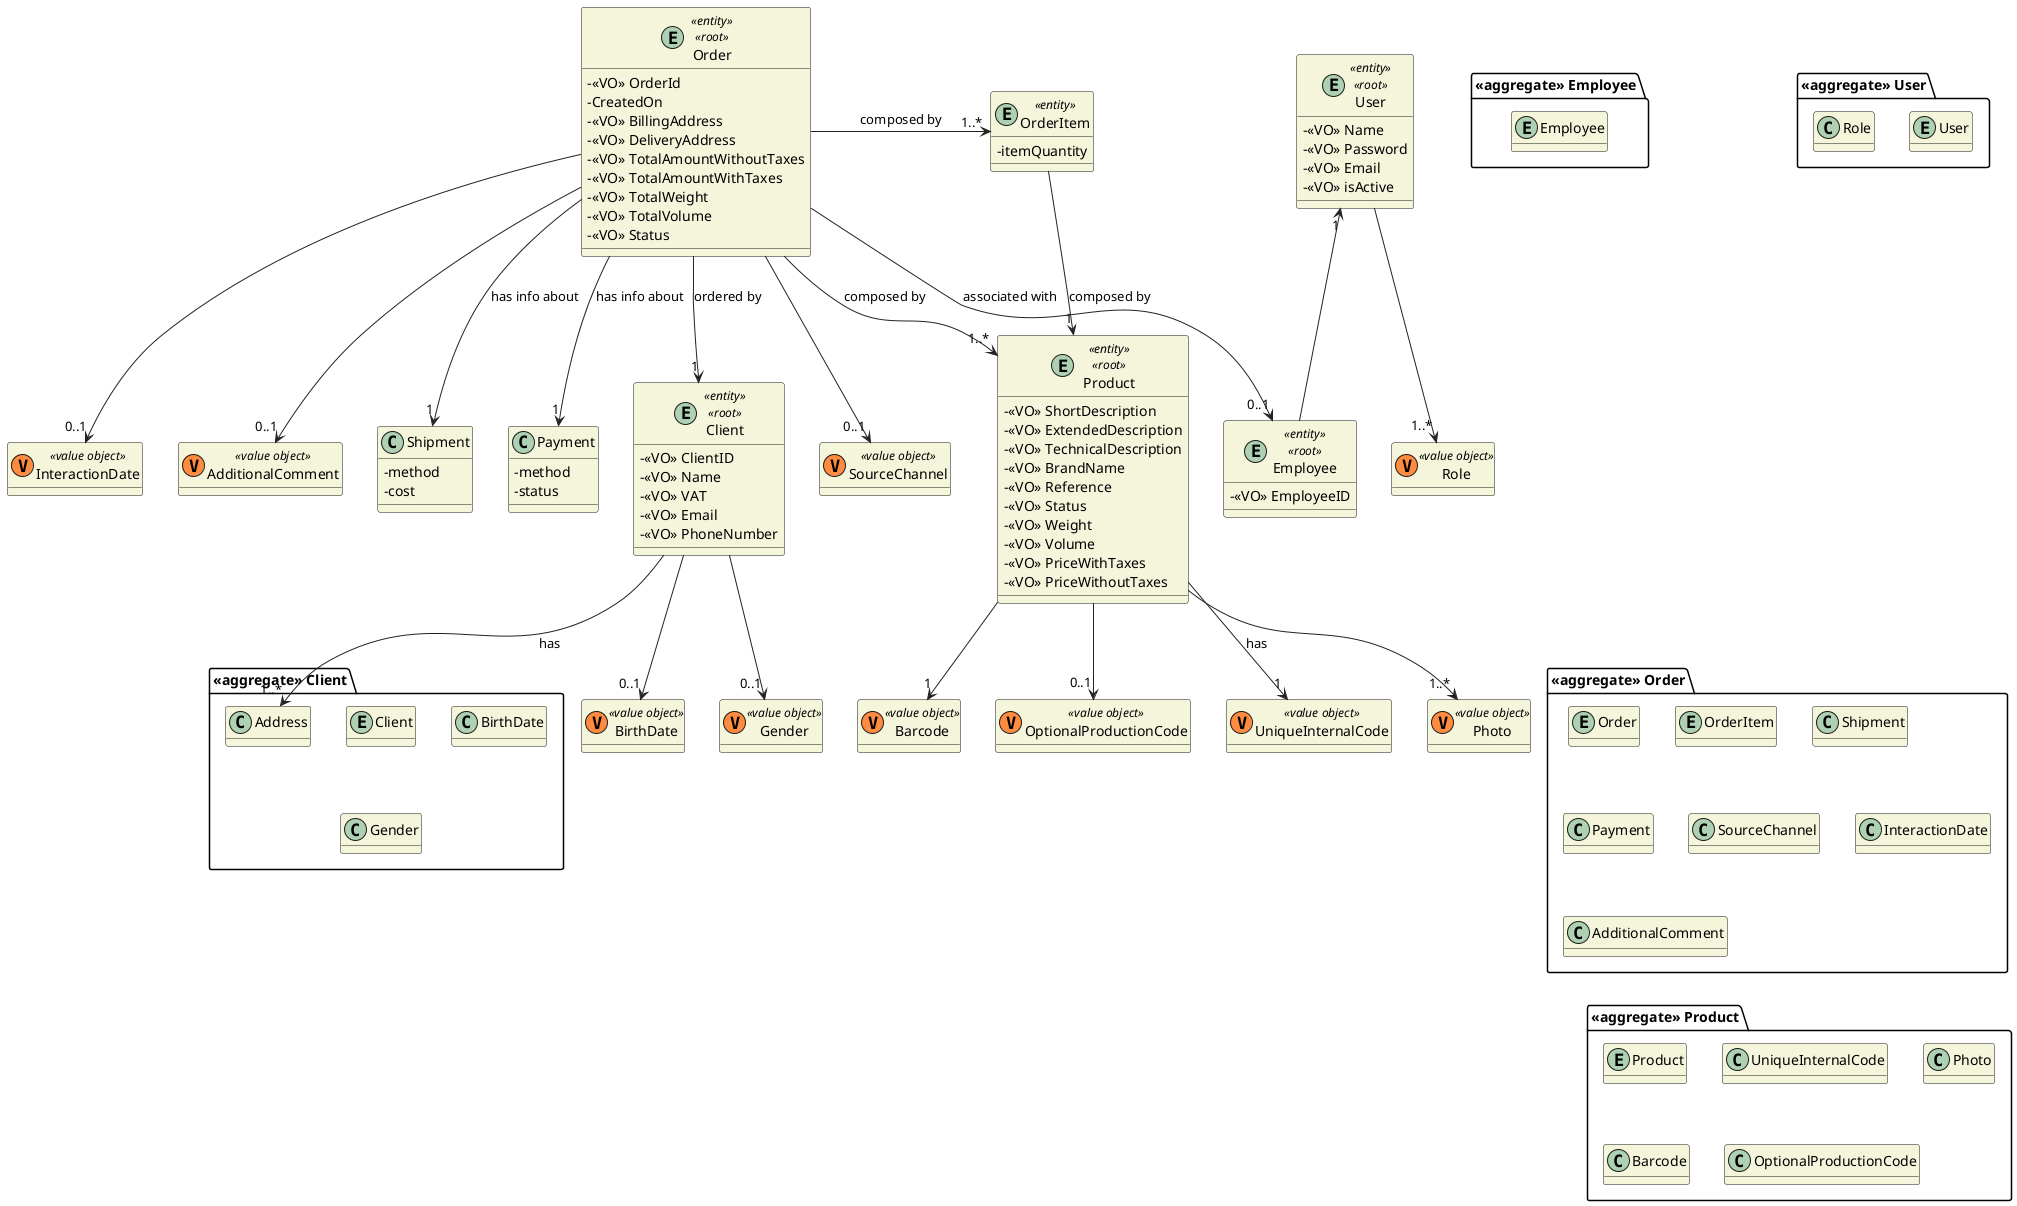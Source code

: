 @startuml

skinparam classAttributeIconSize 0
hide empty attributes
skinparam classBackgroundColor beige
skinparam ArrowColor #222222

package "<<aggregate>> Order" {
    entity Order
    entity OrderItem
    class Shipment
    class Payment
    class SourceChannel
    class InteractionDate
    class AdditionalComment
}

package "<<aggregate>> Client" {
    entity Client
    class Address
    class BirthDate
    class Gender
}

package "<<aggregate>> Employee" {
    entity Employee
}

package "<<aggregate>> User" {
    entity User
    class Role
}

package "<<aggregate>> Product" {
    entity Product
    class UniqueInternalCode
    class Photo
    class Barcode
    class OptionalProductionCode
}

entity Product <<entity>> <<root>> {
    -<<VO>> ShortDescription
    -<<VO>> ExtendedDescription
    -<<VO>> TechnicalDescription
    -<<VO>> BrandName
    -<<VO>> Reference
    -<<VO>> Status /'Available, Temporarily Unavailable, Unavailable'/
    -<<VO>> Weight
    -<<VO>> Volume
    -<<VO>> PriceWithTaxes
    -<<VO>> PriceWithoutTaxes
}

class UniqueInternalCode <<(V,#FF8B40) value object>>
class Photo <<(V,#FF8B40) value object>>
class Barcode <<(V,#FF8B40) value object>>
class OptionalProductionCode <<(V,#FF8B40) value object>>

entity Order <<entity>> <<root>> {
    -<<VO>> OrderId /'automatically generated'/
    - CreatedOn /'automatically generated na hora do registo do sistema'/
    -<<VO>> BillingAddress
    -<<VO>> DeliveryAddress
    -<<VO>> TotalAmountWithoutTaxes
    -<<VO>> TotalAmountWithTaxes
    -<<VO>> TotalWeight
    -<<VO>> TotalVolume
    -<<VO>> Status /'(CONFIRM WITH CLIENT: registered, payment pending, being prepared on the warehouse, dispatched, delivered by carrier, received by customer)'/
}

class SourceChannel <<(V,#FF8B40) value object>>
class InteractionDate <<(V,#FF8B40) value object>>
class AdditionalComment <<(V,#FF8B40) value object>>

class Shipment {
    -method
    -cost
}

class Payment {
    -method
    -status
}

entity OrderItem <<entity>> {
    -itemQuantity
}

entity Client <<entity>> <<root>> {
    - <<VO>> ClientID
    - <<VO>> Name
    - <<VO>> VAT
    - <<VO>> Email
    - <<VO>> PhoneNumber
    /'- <<VO>> BirthDate'/ /'optional'/
    /'- <<VO>> Gender'/ /'optional'/
}

class BirthDate <<(V,#FF8B40) value object>> {}
class Gender <<(V,#FF8B40) value object>> {}

entity Employee <<entity>> <<root>> {
    - <<VO>> EmployeeID
}

entity User <<entity>> <<root>> {
    - <<VO>> Name
    - <<VO>> Password
    - <<VO>> Email
    - <<VO>> isActive
}

class Role <<(V,#FF8B40) value object>> {

}

Order --> "1" Client : ordered by
Order --> "1..*" Product : composed by
Order --> "1" Shipment : has info about
Order --> "1" Payment : has info about

Client --> "1..*" Address : has
Client --> "0..1" BirthDate
Client --> "0..1" Gender


User --> "1..*" Role
User "1" <-- Employee

Product --> "1" UniqueInternalCode : has
Product --> "1..*" Photo
Product --> "1" Barcode
Product --> "0..1" OptionalProductionCode

Order -> "1..*" OrderItem : composed by
OrderItem --> "1" Product : composed by

Order --> "0..1" Employee : associated with

Order --> "0..1" SourceChannel
Order --> "0..1" InteractionDate
Order --> "0..1" AdditionalComment

@enduml